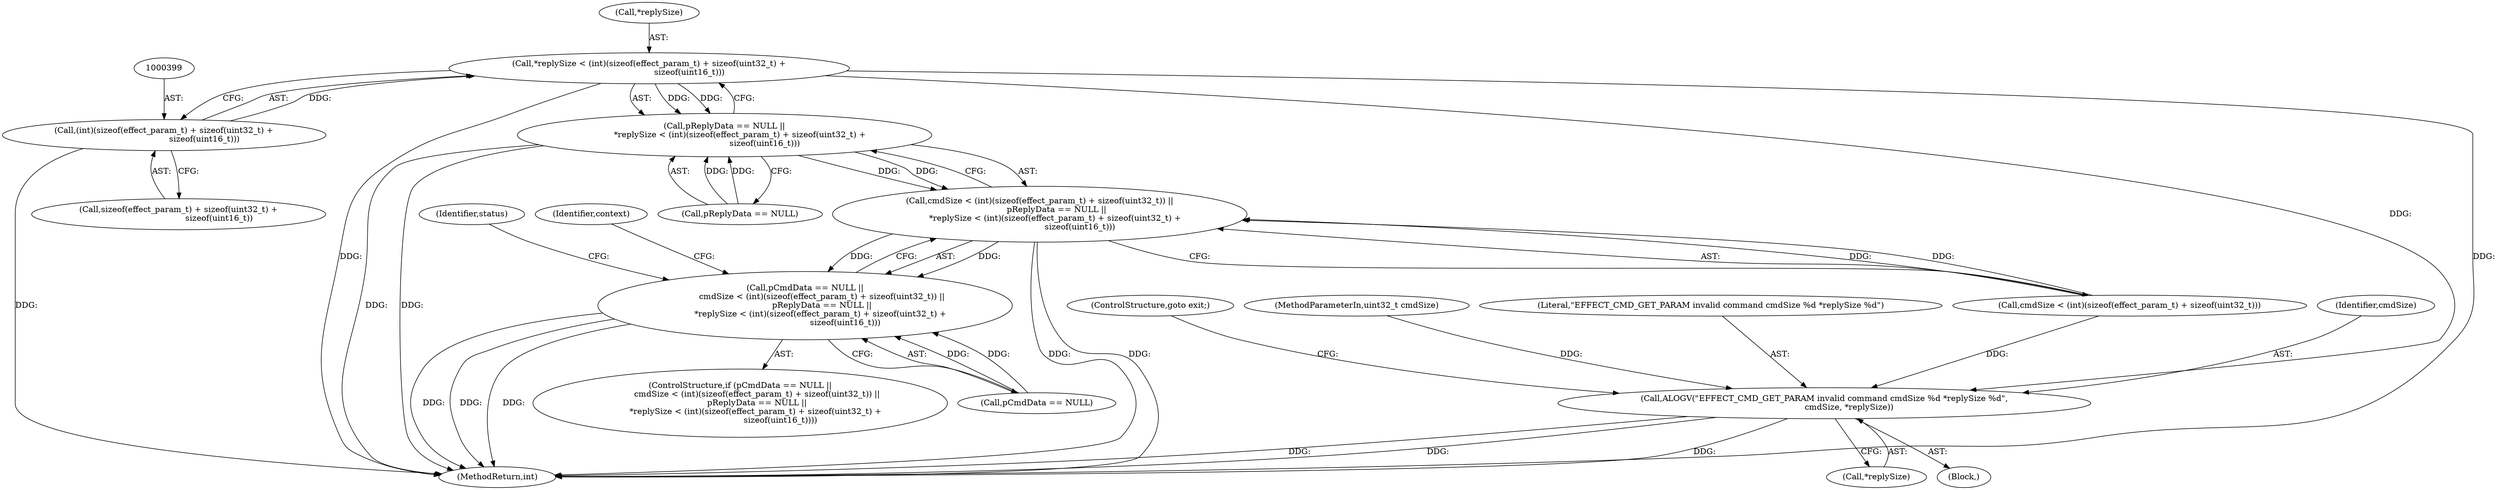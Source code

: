 digraph "1_Android_073a80800f341325932c66818ce4302b312909a4@del" {
"1000395" [label="(Call,*replySize < (int)(sizeof(effect_param_t) + sizeof(uint32_t) +\n                               sizeof(uint16_t)))"];
"1000398" [label="(Call,(int)(sizeof(effect_param_t) + sizeof(uint32_t) +\n                               sizeof(uint16_t)))"];
"1000391" [label="(Call,pReplyData == NULL ||\n            *replySize < (int)(sizeof(effect_param_t) + sizeof(uint32_t) +\n                               sizeof(uint16_t)))"];
"1000381" [label="(Call,cmdSize < (int)(sizeof(effect_param_t) + sizeof(uint32_t)) ||\n             pReplyData == NULL ||\n            *replySize < (int)(sizeof(effect_param_t) + sizeof(uint32_t) +\n                               sizeof(uint16_t)))"];
"1000377" [label="(Call,pCmdData == NULL ||\n             cmdSize < (int)(sizeof(effect_param_t) + sizeof(uint32_t)) ||\n             pReplyData == NULL ||\n            *replySize < (int)(sizeof(effect_param_t) + sizeof(uint32_t) +\n                               sizeof(uint16_t)))"];
"1000413" [label="(Call,ALOGV(\"EFFECT_CMD_GET_PARAM invalid command cmdSize %d *replySize %d\",\n                   cmdSize, *replySize))"];
"1000377" [label="(Call,pCmdData == NULL ||\n             cmdSize < (int)(sizeof(effect_param_t) + sizeof(uint32_t)) ||\n             pReplyData == NULL ||\n            *replySize < (int)(sizeof(effect_param_t) + sizeof(uint32_t) +\n                               sizeof(uint16_t)))"];
"1000712" [label="(MethodReturn,int)"];
"1000410" [label="(Identifier,status)"];
"1000400" [label="(Call,sizeof(effect_param_t) + sizeof(uint32_t) +\n                               sizeof(uint16_t))"];
"1000382" [label="(Call,cmdSize < (int)(sizeof(effect_param_t) + sizeof(uint32_t)))"];
"1000396" [label="(Call,*replySize)"];
"1000392" [label="(Call,pReplyData == NULL)"];
"1000413" [label="(Call,ALOGV(\"EFFECT_CMD_GET_PARAM invalid command cmdSize %d *replySize %d\",\n                   cmdSize, *replySize))"];
"1000378" [label="(Call,pCmdData == NULL)"];
"1000395" [label="(Call,*replySize < (int)(sizeof(effect_param_t) + sizeof(uint32_t) +\n                               sizeof(uint16_t)))"];
"1000376" [label="(ControlStructure,if (pCmdData == NULL ||\n             cmdSize < (int)(sizeof(effect_param_t) + sizeof(uint32_t)) ||\n             pReplyData == NULL ||\n            *replySize < (int)(sizeof(effect_param_t) + sizeof(uint32_t) +\n                               sizeof(uint16_t))))"];
"1000408" [label="(Block,)"];
"1000415" [label="(Identifier,cmdSize)"];
"1000398" [label="(Call,(int)(sizeof(effect_param_t) + sizeof(uint32_t) +\n                               sizeof(uint16_t)))"];
"1000418" [label="(ControlStructure,goto exit;)"];
"1000416" [label="(Call,*replySize)"];
"1000103" [label="(MethodParameterIn,uint32_t cmdSize)"];
"1000422" [label="(Identifier,context)"];
"1000414" [label="(Literal,\"EFFECT_CMD_GET_PARAM invalid command cmdSize %d *replySize %d\")"];
"1000391" [label="(Call,pReplyData == NULL ||\n            *replySize < (int)(sizeof(effect_param_t) + sizeof(uint32_t) +\n                               sizeof(uint16_t)))"];
"1000381" [label="(Call,cmdSize < (int)(sizeof(effect_param_t) + sizeof(uint32_t)) ||\n             pReplyData == NULL ||\n            *replySize < (int)(sizeof(effect_param_t) + sizeof(uint32_t) +\n                               sizeof(uint16_t)))"];
"1000395" -> "1000391"  [label="AST: "];
"1000395" -> "1000398"  [label="CFG: "];
"1000396" -> "1000395"  [label="AST: "];
"1000398" -> "1000395"  [label="AST: "];
"1000391" -> "1000395"  [label="CFG: "];
"1000395" -> "1000712"  [label="DDG: "];
"1000395" -> "1000712"  [label="DDG: "];
"1000395" -> "1000391"  [label="DDG: "];
"1000395" -> "1000391"  [label="DDG: "];
"1000398" -> "1000395"  [label="DDG: "];
"1000395" -> "1000413"  [label="DDG: "];
"1000398" -> "1000400"  [label="CFG: "];
"1000399" -> "1000398"  [label="AST: "];
"1000400" -> "1000398"  [label="AST: "];
"1000398" -> "1000712"  [label="DDG: "];
"1000391" -> "1000381"  [label="AST: "];
"1000391" -> "1000392"  [label="CFG: "];
"1000392" -> "1000391"  [label="AST: "];
"1000381" -> "1000391"  [label="CFG: "];
"1000391" -> "1000712"  [label="DDG: "];
"1000391" -> "1000712"  [label="DDG: "];
"1000391" -> "1000381"  [label="DDG: "];
"1000391" -> "1000381"  [label="DDG: "];
"1000392" -> "1000391"  [label="DDG: "];
"1000392" -> "1000391"  [label="DDG: "];
"1000381" -> "1000377"  [label="AST: "];
"1000381" -> "1000382"  [label="CFG: "];
"1000382" -> "1000381"  [label="AST: "];
"1000377" -> "1000381"  [label="CFG: "];
"1000381" -> "1000712"  [label="DDG: "];
"1000381" -> "1000712"  [label="DDG: "];
"1000381" -> "1000377"  [label="DDG: "];
"1000381" -> "1000377"  [label="DDG: "];
"1000382" -> "1000381"  [label="DDG: "];
"1000382" -> "1000381"  [label="DDG: "];
"1000377" -> "1000376"  [label="AST: "];
"1000377" -> "1000378"  [label="CFG: "];
"1000378" -> "1000377"  [label="AST: "];
"1000410" -> "1000377"  [label="CFG: "];
"1000422" -> "1000377"  [label="CFG: "];
"1000377" -> "1000712"  [label="DDG: "];
"1000377" -> "1000712"  [label="DDG: "];
"1000377" -> "1000712"  [label="DDG: "];
"1000378" -> "1000377"  [label="DDG: "];
"1000378" -> "1000377"  [label="DDG: "];
"1000413" -> "1000408"  [label="AST: "];
"1000413" -> "1000416"  [label="CFG: "];
"1000414" -> "1000413"  [label="AST: "];
"1000415" -> "1000413"  [label="AST: "];
"1000416" -> "1000413"  [label="AST: "];
"1000418" -> "1000413"  [label="CFG: "];
"1000413" -> "1000712"  [label="DDG: "];
"1000413" -> "1000712"  [label="DDG: "];
"1000413" -> "1000712"  [label="DDG: "];
"1000382" -> "1000413"  [label="DDG: "];
"1000103" -> "1000413"  [label="DDG: "];
}
